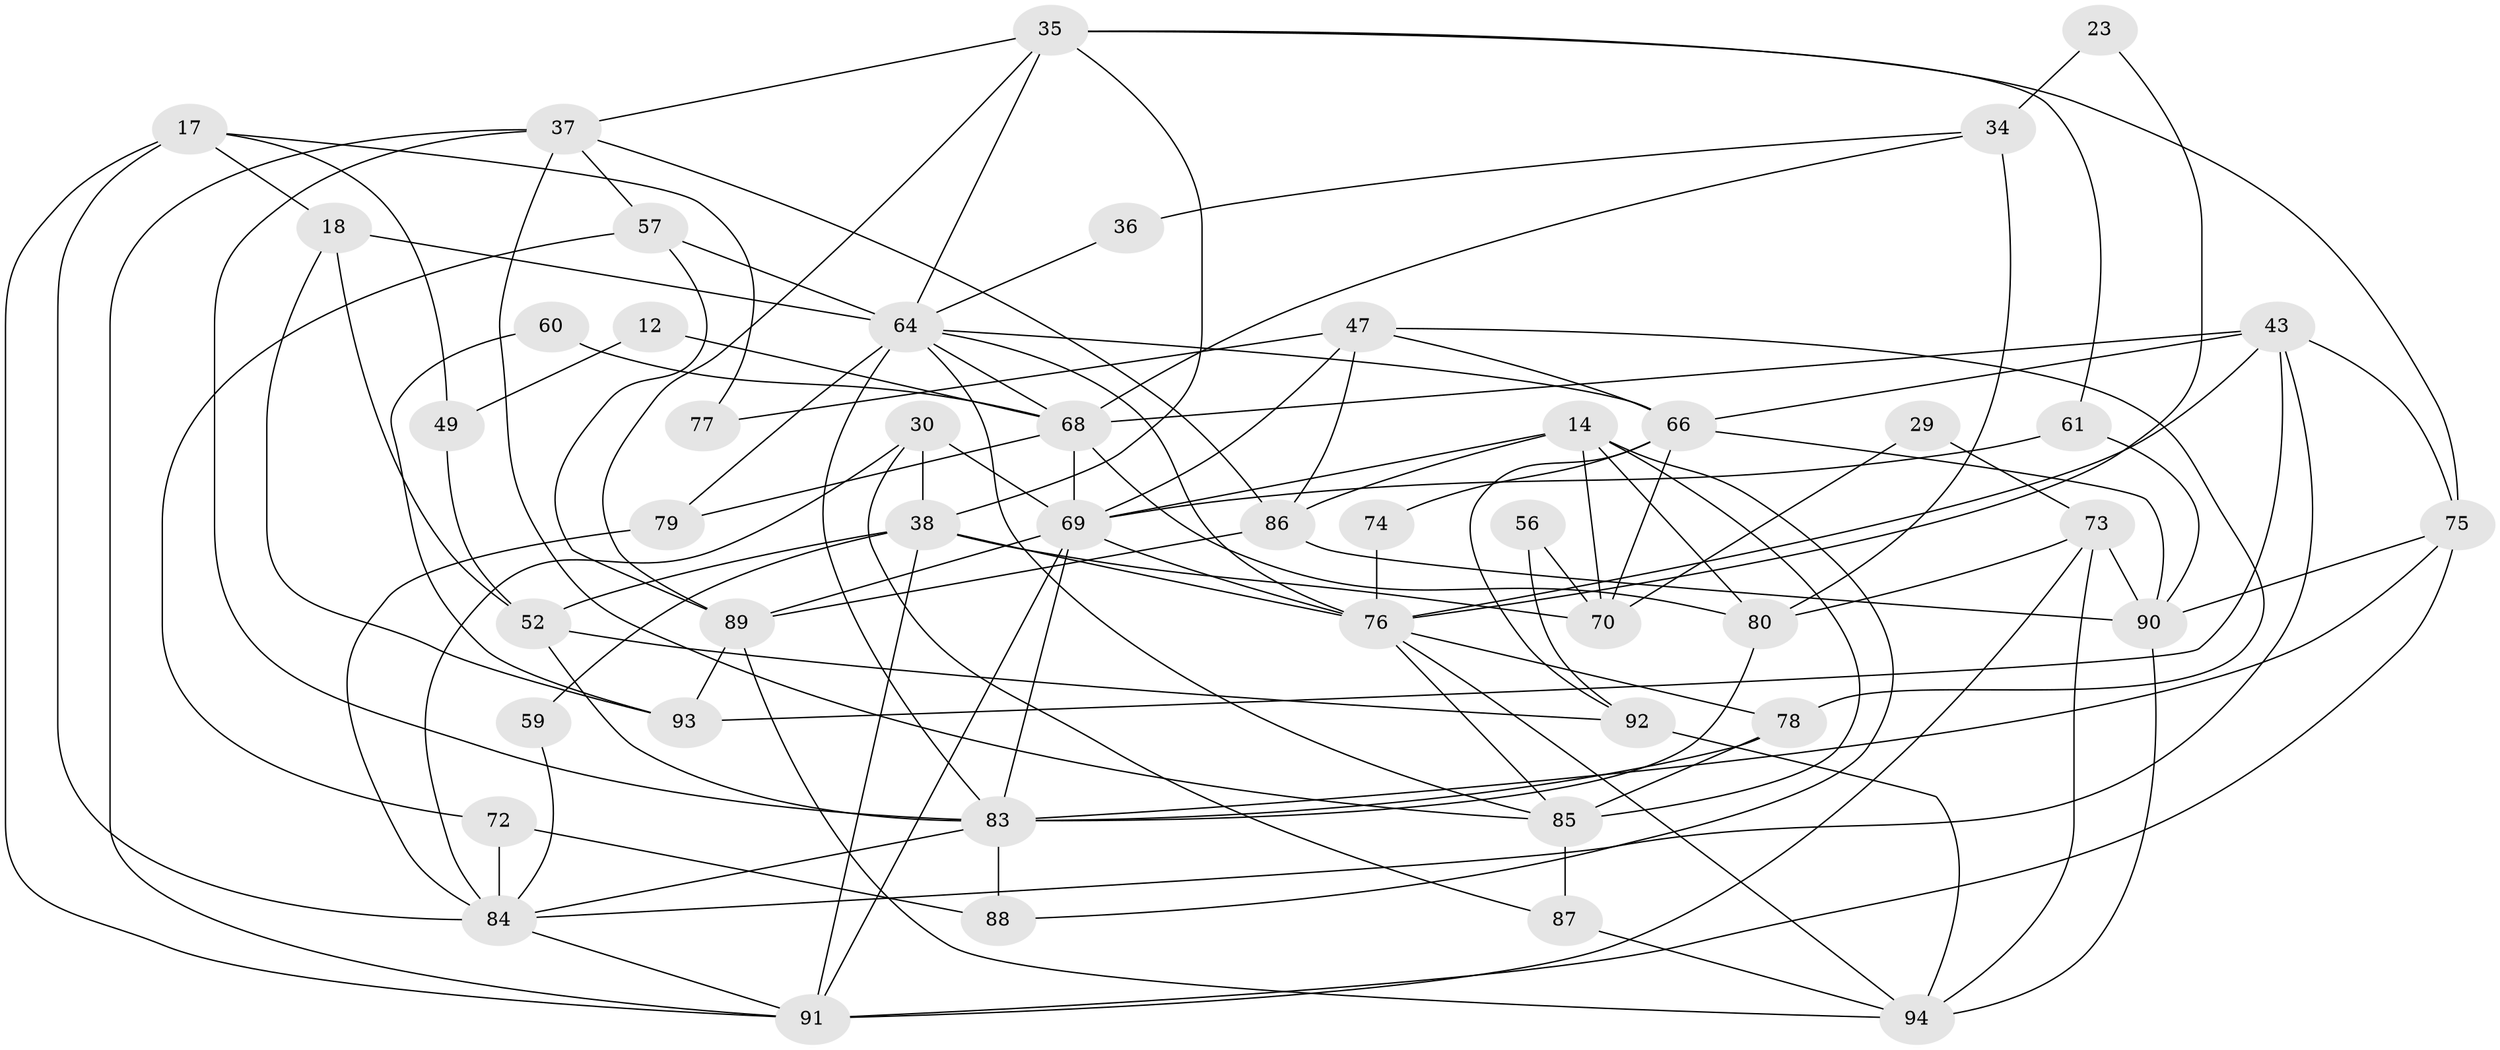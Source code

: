 // original degree distribution, {2: 0.2127659574468085, 3: 0.19148936170212766, 4: 0.24468085106382978, 6: 0.10638297872340426, 8: 0.031914893617021274, 5: 0.18085106382978725, 7: 0.031914893617021274}
// Generated by graph-tools (version 1.1) at 2025/52/03/09/25 04:52:20]
// undirected, 47 vertices, 113 edges
graph export_dot {
graph [start="1"]
  node [color=gray90,style=filled];
  12;
  14;
  17;
  18;
  23;
  29;
  30 [super="+26"];
  34;
  35 [super="+22+1"];
  36;
  37 [super="+21"];
  38 [super="+32"];
  43 [super="+19"];
  47 [super="+42"];
  49 [super="+48"];
  52;
  56;
  57;
  59;
  60;
  61;
  64 [super="+40+58"];
  66;
  68 [super="+10"];
  69 [super="+44+63"];
  70 [super="+9"];
  72 [super="+31"];
  73 [super="+4+46"];
  74;
  75 [super="+67"];
  76 [super="+24"];
  77;
  78 [super="+55"];
  79;
  80 [super="+11+27"];
  83 [super="+62+45"];
  84 [super="+65+71"];
  85;
  86 [super="+7"];
  87 [super="+82"];
  88;
  89 [super="+54"];
  90 [super="+50"];
  91 [super="+81"];
  92;
  93;
  94 [super="+5"];
  12 -- 49;
  12 -- 68;
  14 -- 85;
  14 -- 69;
  14 -- 80 [weight=2];
  14 -- 86 [weight=2];
  14 -- 88;
  14 -- 70;
  17 -- 18;
  17 -- 49;
  17 -- 77;
  17 -- 91;
  17 -- 84 [weight=2];
  18 -- 93;
  18 -- 52;
  18 -- 64 [weight=3];
  23 -- 34;
  23 -- 76;
  29 -- 70;
  29 -- 73;
  30 -- 38;
  30 -- 87;
  30 -- 69 [weight=2];
  30 -- 84;
  34 -- 80 [weight=2];
  34 -- 36;
  34 -- 68;
  35 -- 38;
  35 -- 89 [weight=2];
  35 -- 61;
  35 -- 75;
  35 -- 64;
  35 -- 37;
  36 -- 64;
  37 -- 85;
  37 -- 86;
  37 -- 83;
  37 -- 57;
  37 -- 91;
  38 -- 52 [weight=2];
  38 -- 59;
  38 -- 70;
  38 -- 91 [weight=2];
  38 -- 76;
  43 -- 68;
  43 -- 66;
  43 -- 84;
  43 -- 93 [weight=2];
  43 -- 75;
  43 -- 76 [weight=2];
  47 -- 86;
  47 -- 77;
  47 -- 78;
  47 -- 69;
  47 -- 66;
  49 -- 52 [weight=2];
  52 -- 92;
  52 -- 83;
  56 -- 70;
  56 -- 92;
  57 -- 89;
  57 -- 72;
  57 -- 64 [weight=2];
  59 -- 84;
  60 -- 93;
  60 -- 68;
  61 -- 90 [weight=2];
  61 -- 69;
  64 -- 66;
  64 -- 76;
  64 -- 68;
  64 -- 79 [weight=2];
  64 -- 85;
  64 -- 83;
  66 -- 70;
  66 -- 74;
  66 -- 92;
  66 -- 90 [weight=2];
  68 -- 69;
  68 -- 80;
  68 -- 79;
  69 -- 89 [weight=2];
  69 -- 91 [weight=2];
  69 -- 76 [weight=2];
  69 -- 83;
  72 -- 88;
  72 -- 84;
  73 -- 94;
  73 -- 80 [weight=2];
  73 -- 90 [weight=2];
  73 -- 91;
  74 -- 76;
  75 -- 91;
  75 -- 83;
  75 -- 90;
  76 -- 78;
  76 -- 85;
  76 -- 94 [weight=2];
  78 -- 83;
  78 -- 85 [weight=2];
  79 -- 84 [weight=2];
  80 -- 83 [weight=2];
  83 -- 88;
  83 -- 84 [weight=2];
  84 -- 91;
  85 -- 87;
  86 -- 89;
  86 -- 90;
  87 -- 94;
  89 -- 94 [weight=2];
  89 -- 93;
  90 -- 94;
  92 -- 94;
}
